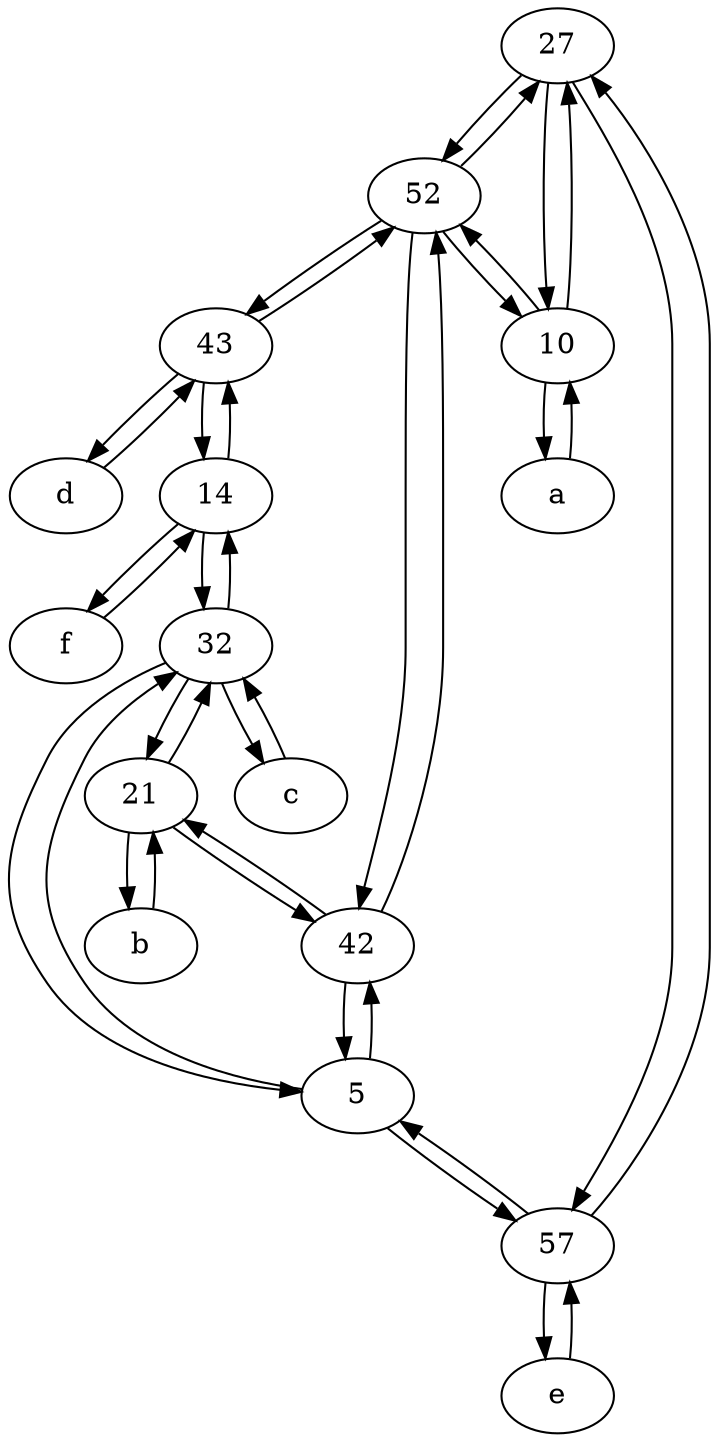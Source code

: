 digraph  {
	27;
	32;
	42;
	52;
	14;
	c [pos="20,10!"];
	57;
	10;
	e [pos="30,50!"];
	f [pos="15,45!"];
	43;
	b [pos="50,20!"];
	5;
	d [pos="20,30!"];
	a [pos="40,10!"];
	21;
	10 -> 52;
	21 -> 42;
	10 -> a;
	21 -> 32;
	32 -> 21;
	21 -> b;
	52 -> 43;
	14 -> 43;
	a -> 10;
	e -> 57;
	5 -> 32;
	32 -> 5;
	57 -> e;
	32 -> c;
	42 -> 52;
	c -> 32;
	27 -> 10;
	d -> 43;
	43 -> 14;
	43 -> 52;
	57 -> 27;
	14 -> f;
	f -> 14;
	14 -> 32;
	52 -> 42;
	42 -> 5;
	52 -> 10;
	42 -> 21;
	5 -> 57;
	27 -> 52;
	5 -> 42;
	32 -> 14;
	57 -> 5;
	27 -> 57;
	10 -> 27;
	43 -> d;
	52 -> 27;
	b -> 21;

	}
